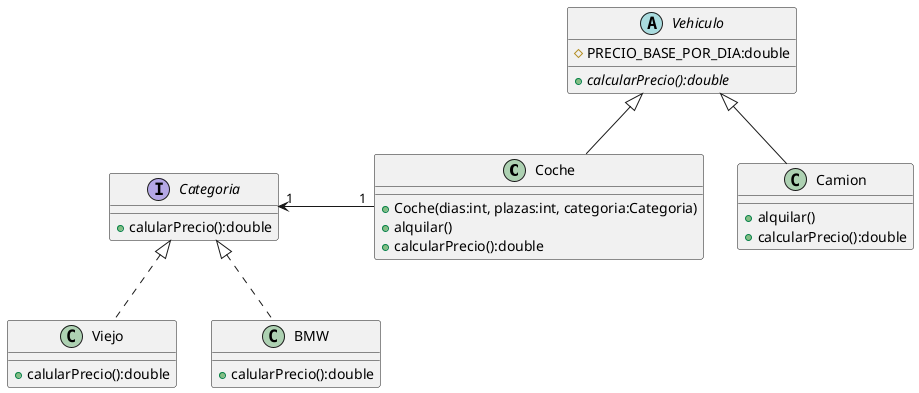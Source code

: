 @startuml

class Coche{
    +Coche(dias:int, plazas:int, categoria:Categoria)
    +alquilar()
    +calcularPrecio():double
}

class Camion{
    +alquilar()
    +calcularPrecio():double

}
interface Categoria{
    +calularPrecio():double
}
class Viejo{
    +calularPrecio():double
}

class BMW{
    +calularPrecio():double
}
abstract class  Vehiculo {
    #PRECIO_BASE_POR_DIA:double
    {abstract}+calcularPrecio():double
}

Categoria "1" <- "1" Coche: "                  "
Categoria <|.. Viejo
Categoria <|.. BMW
Vehiculo <|-- Coche
Vehiculo <|--  Camion
@enduml
